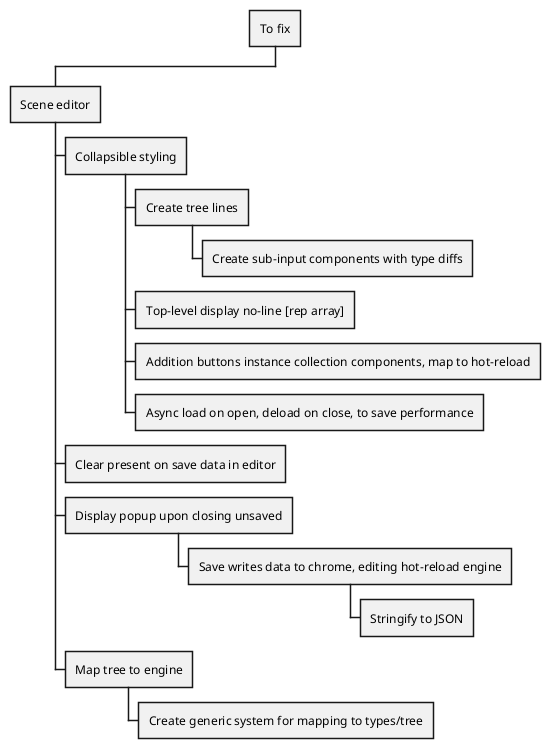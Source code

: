@startwbs
'https://plantuml.com/mindmap-diagram

skinparam tabSize 4

+ To fix
 + Scene editor
  + Collapsible styling
   + Create tree lines
    + Create sub-input components with type diffs
   + Top-level display no-line [rep array]
   + Addition buttons instance collection components, map to hot-reload
   + Async load on open, deload on close, to save performance
  + Clear present on save data in editor
  + Display popup upon closing unsaved
   + Save writes data to chrome, editing hot-reload engine
    + Stringify to JSON
  + Map tree to engine
   + Create generic system for mapping to types/tree



@endwbs
